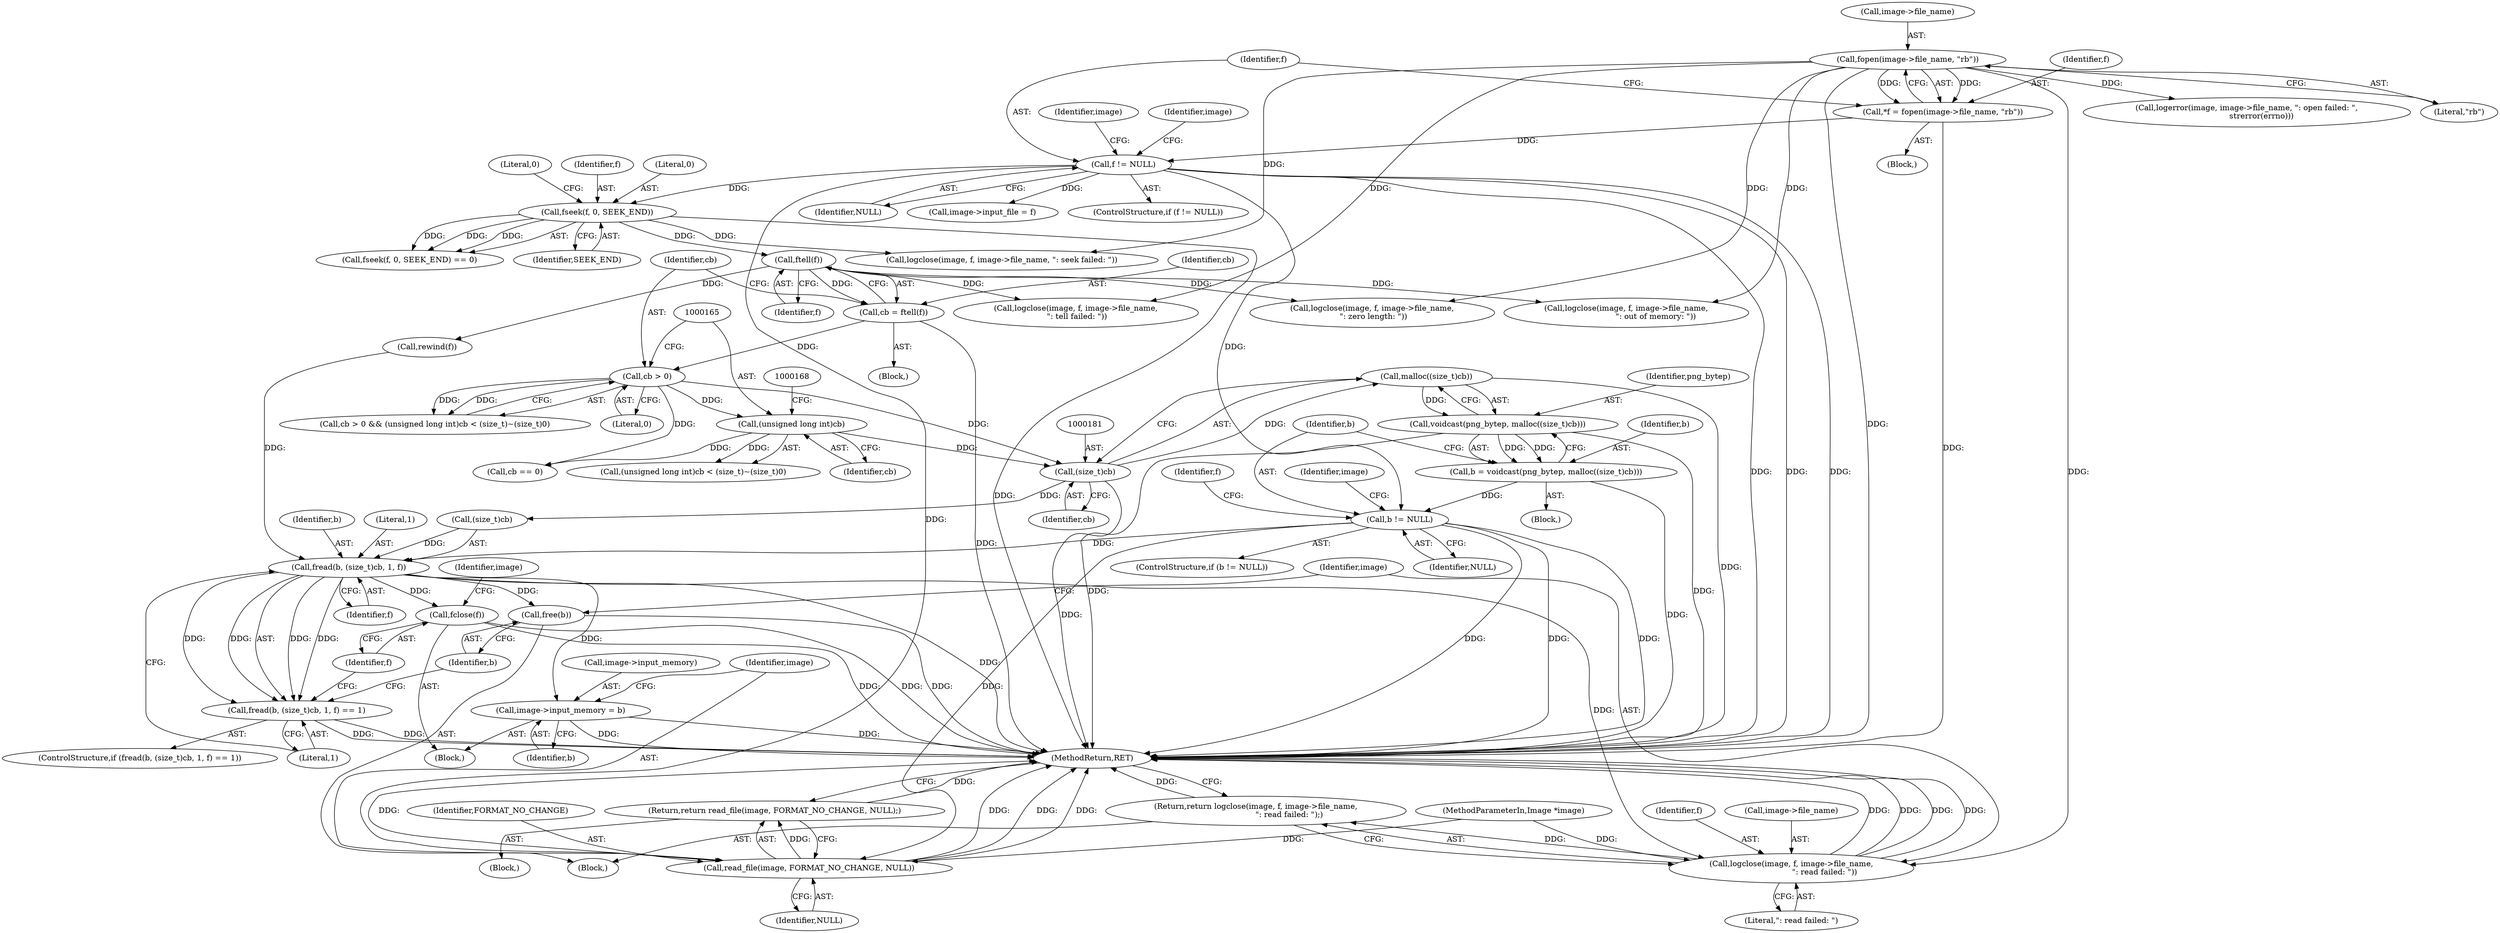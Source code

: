 digraph "0_Android_9d4853418ab2f754c2b63e091c29c5529b8b86ca_30@API" {
"1000179" [label="(Call,malloc((size_t)cb))"];
"1000180" [label="(Call,(size_t)cb)"];
"1000164" [label="(Call,(unsigned long int)cb)"];
"1000160" [label="(Call,cb > 0)"];
"1000154" [label="(Call,cb = ftell(f))"];
"1000156" [label="(Call,ftell(f))"];
"1000147" [label="(Call,fseek(f, 0, SEEK_END))"];
"1000128" [label="(Call,f != NULL)"];
"1000120" [label="(Call,*f = fopen(image->file_name, \"rb\"))"];
"1000122" [label="(Call,fopen(image->file_name, \"rb\"))"];
"1000177" [label="(Call,voidcast(png_bytep, malloc((size_t)cb)))"];
"1000175" [label="(Call,b = voidcast(png_bytep, malloc((size_t)cb)))"];
"1000184" [label="(Call,b != NULL)"];
"1000192" [label="(Call,fread(b, (size_t)cb, 1, f))"];
"1000191" [label="(Call,fread(b, (size_t)cb, 1, f) == 1)"];
"1000201" [label="(Call,fclose(f))"];
"1000208" [label="(Call,image->input_memory = b)"];
"1000215" [label="(Call,free(b))"];
"1000218" [label="(Call,logclose(image, f, image->file_name,\n                           \": read failed: \"))"];
"1000217" [label="(Return,return logclose(image, f, image->file_name,\n                           \": read failed: \");)"];
"1000276" [label="(Call,read_file(image, FORMAT_NO_CHANGE, NULL))"];
"1000275" [label="(Return,return read_file(image, FORMAT_NO_CHANGE, NULL);)"];
"1000219" [label="(Identifier,image)"];
"1000202" [label="(Identifier,f)"];
"1000267" [label="(Call,logerror(image, image->file_name, \": open failed: \",\n            strerror(errno)))"];
"1000191" [label="(Call,fread(b, (size_t)cb, 1, f) == 1)"];
"1000200" [label="(Block,)"];
"1000164" [label="(Call,(unsigned long int)cb)"];
"1000278" [label="(Identifier,FORMAT_NO_CHANGE)"];
"1000166" [label="(Identifier,cb)"];
"1000123" [label="(Call,image->file_name)"];
"1000147" [label="(Call,fseek(f, 0, SEEK_END))"];
"1000135" [label="(Identifier,image)"];
"1000214" [label="(Block,)"];
"1000220" [label="(Identifier,f)"];
"1000155" [label="(Identifier,cb)"];
"1000176" [label="(Identifier,b)"];
"1000190" [label="(ControlStructure,if (fread(b, (size_t)cb, 1, f) == 1))"];
"1000279" [label="(Identifier,NULL)"];
"1000146" [label="(Call,fseek(f, 0, SEEK_END) == 0)"];
"1000236" [label="(Call,cb == 0)"];
"1000268" [label="(Identifier,image)"];
"1000129" [label="(Identifier,f)"];
"1000189" [label="(Identifier,f)"];
"1000104" [label="(Block,)"];
"1000198" [label="(Identifier,f)"];
"1000160" [label="(Call,cb > 0)"];
"1000186" [label="(Identifier,NULL)"];
"1000197" [label="(Literal,1)"];
"1000152" [label="(Block,)"];
"1000258" [label="(Call,logclose(image, f, image->file_name, \": seek failed: \"))"];
"1000228" [label="(Identifier,image)"];
"1000182" [label="(Identifier,cb)"];
"1000224" [label="(Literal,\": read failed: \")"];
"1000156" [label="(Call,ftell(f))"];
"1000180" [label="(Call,(size_t)cb)"];
"1000212" [label="(Identifier,b)"];
"1000192" [label="(Call,fread(b, (size_t)cb, 1, f))"];
"1000218" [label="(Call,logclose(image, f, image->file_name,\n                           \": read failed: \"))"];
"1000194" [label="(Call,(size_t)cb)"];
"1000121" [label="(Identifier,f)"];
"1000215" [label="(Call,free(b))"];
"1000179" [label="(Call,malloc((size_t)cb))"];
"1000159" [label="(Call,cb > 0 && (unsigned long int)cb < (size_t)~(size_t)0)"];
"1000162" [label="(Literal,0)"];
"1000175" [label="(Call,b = voidcast(png_bytep, malloc((size_t)cb)))"];
"1000103" [label="(MethodParameterIn,Image *image)"];
"1000151" [label="(Literal,0)"];
"1000177" [label="(Call,voidcast(png_bytep, malloc((size_t)cb)))"];
"1000130" [label="(Identifier,NULL)"];
"1000217" [label="(Return,return logclose(image, f, image->file_name,\n                           \": read failed: \");)"];
"1000205" [label="(Identifier,image)"];
"1000277" [label="(Identifier,image)"];
"1000157" [label="(Identifier,f)"];
"1000150" [label="(Identifier,SEEK_END)"];
"1000276" [label="(Call,read_file(image, FORMAT_NO_CHANGE, NULL))"];
"1000227" [label="(Call,logclose(image, f, image->file_name,\n                        \": out of memory: \"))"];
"1000209" [label="(Call,image->input_memory)"];
"1000201" [label="(Call,fclose(f))"];
"1000249" [label="(Call,logclose(image, f, image->file_name,\n \": tell failed: \"))"];
"1000188" [label="(Call,rewind(f))"];
"1000184" [label="(Call,b != NULL)"];
"1000148" [label="(Identifier,f)"];
"1000173" [label="(Block,)"];
"1000120" [label="(Call,*f = fopen(image->file_name, \"rb\"))"];
"1000199" [label="(Literal,1)"];
"1000118" [label="(Block,)"];
"1000161" [label="(Identifier,cb)"];
"1000178" [label="(Identifier,png_bytep)"];
"1000216" [label="(Identifier,b)"];
"1000163" [label="(Call,(unsigned long int)cb < (size_t)~(size_t)0)"];
"1000275" [label="(Return,return read_file(image, FORMAT_NO_CHANGE, NULL);)"];
"1000280" [label="(MethodReturn,RET)"];
"1000128" [label="(Call,f != NULL)"];
"1000221" [label="(Call,image->file_name)"];
"1000126" [label="(Literal,\"rb\")"];
"1000208" [label="(Call,image->input_memory = b)"];
"1000183" [label="(ControlStructure,if (b != NULL))"];
"1000185" [label="(Identifier,b)"];
"1000154" [label="(Call,cb = ftell(f))"];
"1000138" [label="(Call,image->input_file = f)"];
"1000122" [label="(Call,fopen(image->file_name, \"rb\"))"];
"1000149" [label="(Literal,0)"];
"1000193" [label="(Identifier,b)"];
"1000127" [label="(ControlStructure,if (f != NULL))"];
"1000240" [label="(Call,logclose(image, f, image->file_name,\n \": zero length: \"))"];
"1000179" -> "1000177"  [label="AST: "];
"1000179" -> "1000180"  [label="CFG: "];
"1000180" -> "1000179"  [label="AST: "];
"1000177" -> "1000179"  [label="CFG: "];
"1000179" -> "1000280"  [label="DDG: "];
"1000179" -> "1000177"  [label="DDG: "];
"1000180" -> "1000179"  [label="DDG: "];
"1000180" -> "1000182"  [label="CFG: "];
"1000181" -> "1000180"  [label="AST: "];
"1000182" -> "1000180"  [label="AST: "];
"1000180" -> "1000280"  [label="DDG: "];
"1000164" -> "1000180"  [label="DDG: "];
"1000160" -> "1000180"  [label="DDG: "];
"1000180" -> "1000194"  [label="DDG: "];
"1000164" -> "1000163"  [label="AST: "];
"1000164" -> "1000166"  [label="CFG: "];
"1000165" -> "1000164"  [label="AST: "];
"1000166" -> "1000164"  [label="AST: "];
"1000168" -> "1000164"  [label="CFG: "];
"1000164" -> "1000163"  [label="DDG: "];
"1000160" -> "1000164"  [label="DDG: "];
"1000164" -> "1000236"  [label="DDG: "];
"1000160" -> "1000159"  [label="AST: "];
"1000160" -> "1000162"  [label="CFG: "];
"1000161" -> "1000160"  [label="AST: "];
"1000162" -> "1000160"  [label="AST: "];
"1000165" -> "1000160"  [label="CFG: "];
"1000159" -> "1000160"  [label="CFG: "];
"1000160" -> "1000159"  [label="DDG: "];
"1000160" -> "1000159"  [label="DDG: "];
"1000154" -> "1000160"  [label="DDG: "];
"1000160" -> "1000236"  [label="DDG: "];
"1000154" -> "1000152"  [label="AST: "];
"1000154" -> "1000156"  [label="CFG: "];
"1000155" -> "1000154"  [label="AST: "];
"1000156" -> "1000154"  [label="AST: "];
"1000161" -> "1000154"  [label="CFG: "];
"1000154" -> "1000280"  [label="DDG: "];
"1000156" -> "1000154"  [label="DDG: "];
"1000156" -> "1000157"  [label="CFG: "];
"1000157" -> "1000156"  [label="AST: "];
"1000147" -> "1000156"  [label="DDG: "];
"1000156" -> "1000188"  [label="DDG: "];
"1000156" -> "1000227"  [label="DDG: "];
"1000156" -> "1000240"  [label="DDG: "];
"1000156" -> "1000249"  [label="DDG: "];
"1000147" -> "1000146"  [label="AST: "];
"1000147" -> "1000150"  [label="CFG: "];
"1000148" -> "1000147"  [label="AST: "];
"1000149" -> "1000147"  [label="AST: "];
"1000150" -> "1000147"  [label="AST: "];
"1000151" -> "1000147"  [label="CFG: "];
"1000147" -> "1000280"  [label="DDG: "];
"1000147" -> "1000146"  [label="DDG: "];
"1000147" -> "1000146"  [label="DDG: "];
"1000147" -> "1000146"  [label="DDG: "];
"1000128" -> "1000147"  [label="DDG: "];
"1000147" -> "1000258"  [label="DDG: "];
"1000128" -> "1000127"  [label="AST: "];
"1000128" -> "1000130"  [label="CFG: "];
"1000129" -> "1000128"  [label="AST: "];
"1000130" -> "1000128"  [label="AST: "];
"1000135" -> "1000128"  [label="CFG: "];
"1000268" -> "1000128"  [label="CFG: "];
"1000128" -> "1000280"  [label="DDG: "];
"1000128" -> "1000280"  [label="DDG: "];
"1000128" -> "1000280"  [label="DDG: "];
"1000120" -> "1000128"  [label="DDG: "];
"1000128" -> "1000138"  [label="DDG: "];
"1000128" -> "1000184"  [label="DDG: "];
"1000128" -> "1000276"  [label="DDG: "];
"1000120" -> "1000118"  [label="AST: "];
"1000120" -> "1000122"  [label="CFG: "];
"1000121" -> "1000120"  [label="AST: "];
"1000122" -> "1000120"  [label="AST: "];
"1000129" -> "1000120"  [label="CFG: "];
"1000120" -> "1000280"  [label="DDG: "];
"1000122" -> "1000120"  [label="DDG: "];
"1000122" -> "1000120"  [label="DDG: "];
"1000122" -> "1000126"  [label="CFG: "];
"1000123" -> "1000122"  [label="AST: "];
"1000126" -> "1000122"  [label="AST: "];
"1000122" -> "1000280"  [label="DDG: "];
"1000122" -> "1000218"  [label="DDG: "];
"1000122" -> "1000227"  [label="DDG: "];
"1000122" -> "1000240"  [label="DDG: "];
"1000122" -> "1000249"  [label="DDG: "];
"1000122" -> "1000258"  [label="DDG: "];
"1000122" -> "1000267"  [label="DDG: "];
"1000177" -> "1000175"  [label="AST: "];
"1000178" -> "1000177"  [label="AST: "];
"1000175" -> "1000177"  [label="CFG: "];
"1000177" -> "1000280"  [label="DDG: "];
"1000177" -> "1000280"  [label="DDG: "];
"1000177" -> "1000175"  [label="DDG: "];
"1000177" -> "1000175"  [label="DDG: "];
"1000175" -> "1000173"  [label="AST: "];
"1000176" -> "1000175"  [label="AST: "];
"1000185" -> "1000175"  [label="CFG: "];
"1000175" -> "1000280"  [label="DDG: "];
"1000175" -> "1000184"  [label="DDG: "];
"1000184" -> "1000183"  [label="AST: "];
"1000184" -> "1000186"  [label="CFG: "];
"1000185" -> "1000184"  [label="AST: "];
"1000186" -> "1000184"  [label="AST: "];
"1000189" -> "1000184"  [label="CFG: "];
"1000228" -> "1000184"  [label="CFG: "];
"1000184" -> "1000280"  [label="DDG: "];
"1000184" -> "1000280"  [label="DDG: "];
"1000184" -> "1000280"  [label="DDG: "];
"1000184" -> "1000192"  [label="DDG: "];
"1000184" -> "1000276"  [label="DDG: "];
"1000192" -> "1000191"  [label="AST: "];
"1000192" -> "1000198"  [label="CFG: "];
"1000193" -> "1000192"  [label="AST: "];
"1000194" -> "1000192"  [label="AST: "];
"1000197" -> "1000192"  [label="AST: "];
"1000198" -> "1000192"  [label="AST: "];
"1000199" -> "1000192"  [label="CFG: "];
"1000192" -> "1000280"  [label="DDG: "];
"1000192" -> "1000191"  [label="DDG: "];
"1000192" -> "1000191"  [label="DDG: "];
"1000192" -> "1000191"  [label="DDG: "];
"1000192" -> "1000191"  [label="DDG: "];
"1000194" -> "1000192"  [label="DDG: "];
"1000188" -> "1000192"  [label="DDG: "];
"1000192" -> "1000201"  [label="DDG: "];
"1000192" -> "1000208"  [label="DDG: "];
"1000192" -> "1000215"  [label="DDG: "];
"1000192" -> "1000218"  [label="DDG: "];
"1000191" -> "1000190"  [label="AST: "];
"1000191" -> "1000199"  [label="CFG: "];
"1000199" -> "1000191"  [label="AST: "];
"1000202" -> "1000191"  [label="CFG: "];
"1000216" -> "1000191"  [label="CFG: "];
"1000191" -> "1000280"  [label="DDG: "];
"1000191" -> "1000280"  [label="DDG: "];
"1000201" -> "1000200"  [label="AST: "];
"1000201" -> "1000202"  [label="CFG: "];
"1000202" -> "1000201"  [label="AST: "];
"1000205" -> "1000201"  [label="CFG: "];
"1000201" -> "1000280"  [label="DDG: "];
"1000201" -> "1000280"  [label="DDG: "];
"1000208" -> "1000200"  [label="AST: "];
"1000208" -> "1000212"  [label="CFG: "];
"1000209" -> "1000208"  [label="AST: "];
"1000212" -> "1000208"  [label="AST: "];
"1000277" -> "1000208"  [label="CFG: "];
"1000208" -> "1000280"  [label="DDG: "];
"1000208" -> "1000280"  [label="DDG: "];
"1000215" -> "1000214"  [label="AST: "];
"1000215" -> "1000216"  [label="CFG: "];
"1000216" -> "1000215"  [label="AST: "];
"1000219" -> "1000215"  [label="CFG: "];
"1000215" -> "1000280"  [label="DDG: "];
"1000218" -> "1000217"  [label="AST: "];
"1000218" -> "1000224"  [label="CFG: "];
"1000219" -> "1000218"  [label="AST: "];
"1000220" -> "1000218"  [label="AST: "];
"1000221" -> "1000218"  [label="AST: "];
"1000224" -> "1000218"  [label="AST: "];
"1000217" -> "1000218"  [label="CFG: "];
"1000218" -> "1000280"  [label="DDG: "];
"1000218" -> "1000280"  [label="DDG: "];
"1000218" -> "1000280"  [label="DDG: "];
"1000218" -> "1000280"  [label="DDG: "];
"1000218" -> "1000217"  [label="DDG: "];
"1000103" -> "1000218"  [label="DDG: "];
"1000217" -> "1000214"  [label="AST: "];
"1000280" -> "1000217"  [label="CFG: "];
"1000217" -> "1000280"  [label="DDG: "];
"1000276" -> "1000275"  [label="AST: "];
"1000276" -> "1000279"  [label="CFG: "];
"1000277" -> "1000276"  [label="AST: "];
"1000278" -> "1000276"  [label="AST: "];
"1000279" -> "1000276"  [label="AST: "];
"1000275" -> "1000276"  [label="CFG: "];
"1000276" -> "1000280"  [label="DDG: "];
"1000276" -> "1000280"  [label="DDG: "];
"1000276" -> "1000280"  [label="DDG: "];
"1000276" -> "1000280"  [label="DDG: "];
"1000276" -> "1000275"  [label="DDG: "];
"1000103" -> "1000276"  [label="DDG: "];
"1000275" -> "1000104"  [label="AST: "];
"1000280" -> "1000275"  [label="CFG: "];
"1000275" -> "1000280"  [label="DDG: "];
}
